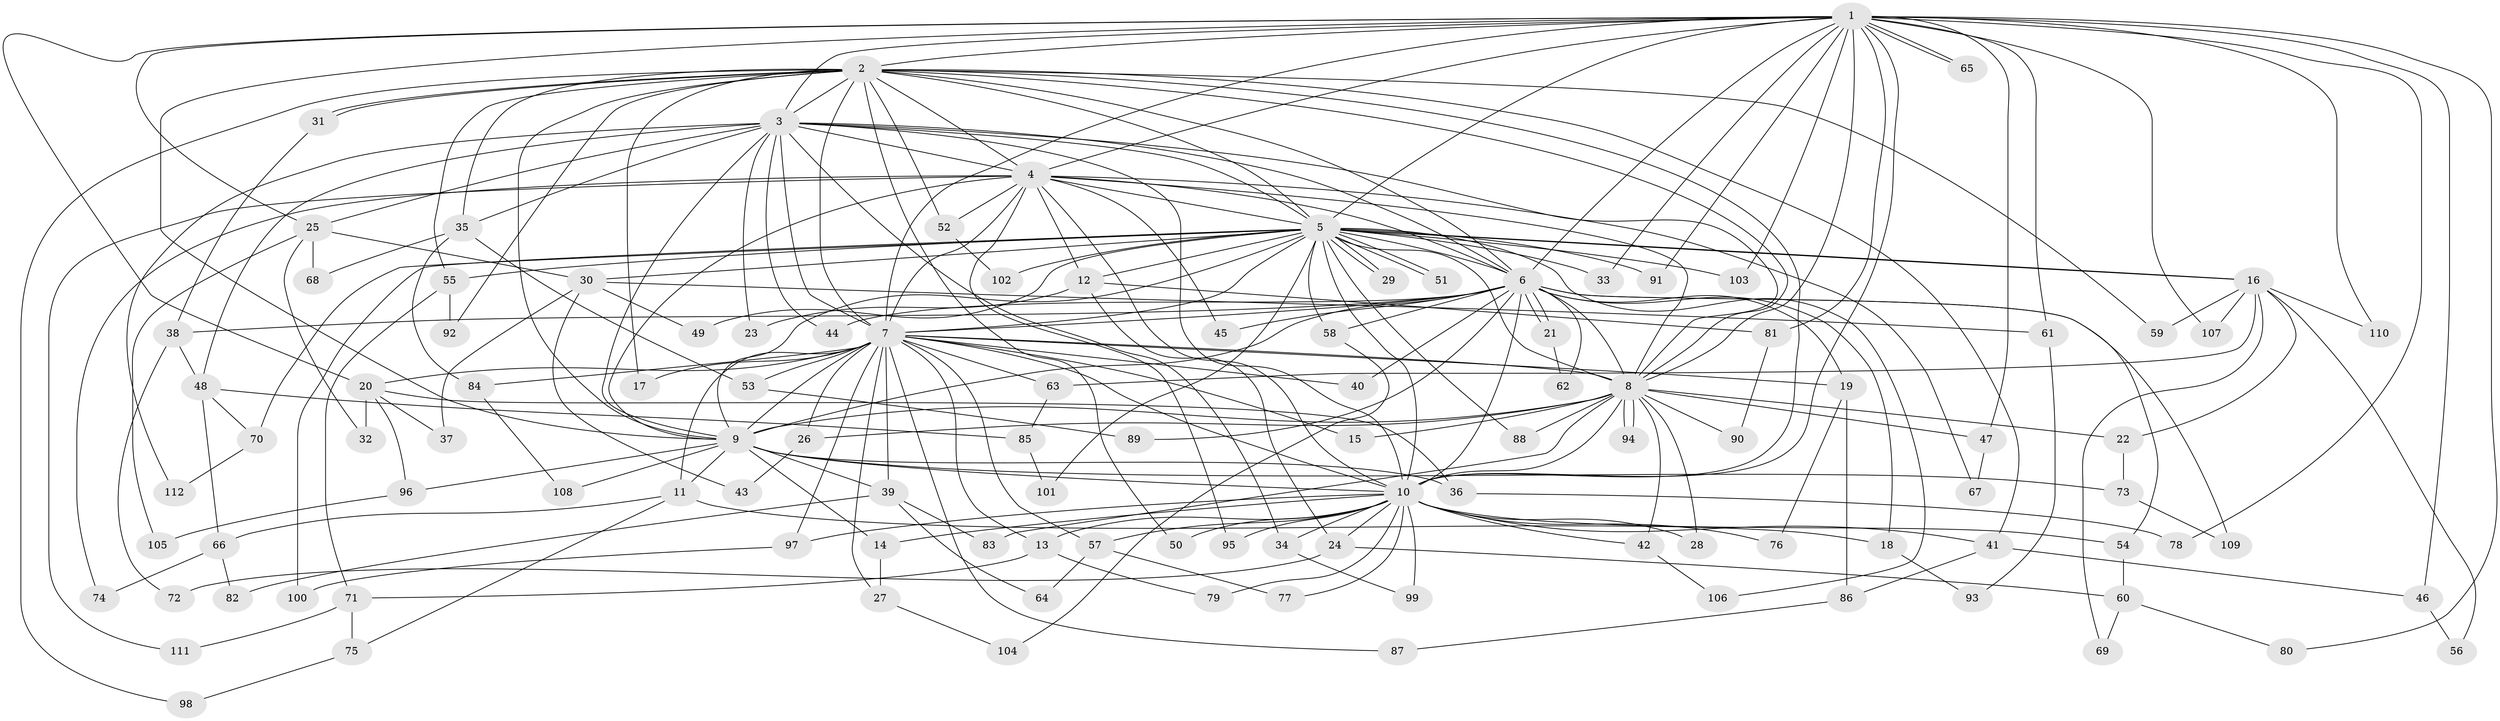 // coarse degree distribution, {14: 0.06666666666666667, 13: 0.022222222222222223, 19: 0.022222222222222223, 20: 0.044444444444444446, 18: 0.022222222222222223, 17: 0.022222222222222223, 6: 0.1111111111111111, 7: 0.08888888888888889, 3: 0.24444444444444444, 4: 0.08888888888888889, 8: 0.022222222222222223, 2: 0.15555555555555556, 1: 0.06666666666666667, 5: 0.022222222222222223}
// Generated by graph-tools (version 1.1) at 2025/49/03/04/25 22:49:28]
// undirected, 112 vertices, 249 edges
graph export_dot {
  node [color=gray90,style=filled];
  1;
  2;
  3;
  4;
  5;
  6;
  7;
  8;
  9;
  10;
  11;
  12;
  13;
  14;
  15;
  16;
  17;
  18;
  19;
  20;
  21;
  22;
  23;
  24;
  25;
  26;
  27;
  28;
  29;
  30;
  31;
  32;
  33;
  34;
  35;
  36;
  37;
  38;
  39;
  40;
  41;
  42;
  43;
  44;
  45;
  46;
  47;
  48;
  49;
  50;
  51;
  52;
  53;
  54;
  55;
  56;
  57;
  58;
  59;
  60;
  61;
  62;
  63;
  64;
  65;
  66;
  67;
  68;
  69;
  70;
  71;
  72;
  73;
  74;
  75;
  76;
  77;
  78;
  79;
  80;
  81;
  82;
  83;
  84;
  85;
  86;
  87;
  88;
  89;
  90;
  91;
  92;
  93;
  94;
  95;
  96;
  97;
  98;
  99;
  100;
  101;
  102;
  103;
  104;
  105;
  106;
  107;
  108;
  109;
  110;
  111;
  112;
  1 -- 2;
  1 -- 3;
  1 -- 4;
  1 -- 5;
  1 -- 6;
  1 -- 7;
  1 -- 8;
  1 -- 9;
  1 -- 10;
  1 -- 20;
  1 -- 25;
  1 -- 33;
  1 -- 46;
  1 -- 47;
  1 -- 61;
  1 -- 65;
  1 -- 65;
  1 -- 78;
  1 -- 80;
  1 -- 81;
  1 -- 91;
  1 -- 103;
  1 -- 107;
  1 -- 110;
  2 -- 3;
  2 -- 4;
  2 -- 5;
  2 -- 6;
  2 -- 7;
  2 -- 8;
  2 -- 9;
  2 -- 10;
  2 -- 17;
  2 -- 31;
  2 -- 31;
  2 -- 35;
  2 -- 41;
  2 -- 50;
  2 -- 52;
  2 -- 55;
  2 -- 59;
  2 -- 92;
  2 -- 98;
  3 -- 4;
  3 -- 5;
  3 -- 6;
  3 -- 7;
  3 -- 8;
  3 -- 9;
  3 -- 10;
  3 -- 23;
  3 -- 25;
  3 -- 34;
  3 -- 35;
  3 -- 44;
  3 -- 48;
  3 -- 112;
  4 -- 5;
  4 -- 6;
  4 -- 7;
  4 -- 8;
  4 -- 9;
  4 -- 10;
  4 -- 12;
  4 -- 45;
  4 -- 52;
  4 -- 67;
  4 -- 74;
  4 -- 95;
  4 -- 111;
  5 -- 6;
  5 -- 7;
  5 -- 8;
  5 -- 9;
  5 -- 10;
  5 -- 12;
  5 -- 16;
  5 -- 16;
  5 -- 29;
  5 -- 29;
  5 -- 30;
  5 -- 33;
  5 -- 49;
  5 -- 51;
  5 -- 51;
  5 -- 55;
  5 -- 58;
  5 -- 70;
  5 -- 88;
  5 -- 91;
  5 -- 100;
  5 -- 101;
  5 -- 102;
  5 -- 103;
  5 -- 106;
  6 -- 7;
  6 -- 8;
  6 -- 9;
  6 -- 10;
  6 -- 18;
  6 -- 19;
  6 -- 21;
  6 -- 21;
  6 -- 38;
  6 -- 40;
  6 -- 44;
  6 -- 45;
  6 -- 54;
  6 -- 58;
  6 -- 62;
  6 -- 89;
  6 -- 109;
  7 -- 8;
  7 -- 9;
  7 -- 10;
  7 -- 11;
  7 -- 13;
  7 -- 15;
  7 -- 17;
  7 -- 19;
  7 -- 20;
  7 -- 26;
  7 -- 27;
  7 -- 39;
  7 -- 40;
  7 -- 53;
  7 -- 57;
  7 -- 63;
  7 -- 84;
  7 -- 87;
  7 -- 97;
  8 -- 9;
  8 -- 10;
  8 -- 15;
  8 -- 22;
  8 -- 26;
  8 -- 28;
  8 -- 42;
  8 -- 47;
  8 -- 83;
  8 -- 88;
  8 -- 90;
  8 -- 94;
  8 -- 94;
  9 -- 10;
  9 -- 11;
  9 -- 14;
  9 -- 36;
  9 -- 39;
  9 -- 73;
  9 -- 96;
  9 -- 108;
  10 -- 13;
  10 -- 14;
  10 -- 24;
  10 -- 28;
  10 -- 34;
  10 -- 41;
  10 -- 42;
  10 -- 50;
  10 -- 54;
  10 -- 57;
  10 -- 76;
  10 -- 77;
  10 -- 79;
  10 -- 95;
  10 -- 97;
  10 -- 99;
  11 -- 18;
  11 -- 66;
  11 -- 75;
  12 -- 23;
  12 -- 24;
  12 -- 81;
  13 -- 71;
  13 -- 79;
  14 -- 27;
  16 -- 22;
  16 -- 56;
  16 -- 59;
  16 -- 63;
  16 -- 69;
  16 -- 107;
  16 -- 110;
  18 -- 93;
  19 -- 76;
  19 -- 86;
  20 -- 32;
  20 -- 36;
  20 -- 37;
  20 -- 96;
  21 -- 62;
  22 -- 73;
  24 -- 60;
  24 -- 72;
  25 -- 30;
  25 -- 32;
  25 -- 68;
  25 -- 105;
  26 -- 43;
  27 -- 104;
  30 -- 37;
  30 -- 43;
  30 -- 49;
  30 -- 61;
  31 -- 38;
  34 -- 99;
  35 -- 53;
  35 -- 68;
  35 -- 84;
  36 -- 78;
  38 -- 48;
  38 -- 72;
  39 -- 64;
  39 -- 82;
  39 -- 83;
  41 -- 46;
  41 -- 86;
  42 -- 106;
  46 -- 56;
  47 -- 67;
  48 -- 66;
  48 -- 70;
  48 -- 85;
  52 -- 102;
  53 -- 89;
  54 -- 60;
  55 -- 71;
  55 -- 92;
  57 -- 64;
  57 -- 77;
  58 -- 104;
  60 -- 69;
  60 -- 80;
  61 -- 93;
  63 -- 85;
  66 -- 74;
  66 -- 82;
  70 -- 112;
  71 -- 75;
  71 -- 111;
  73 -- 109;
  75 -- 98;
  81 -- 90;
  84 -- 108;
  85 -- 101;
  86 -- 87;
  96 -- 105;
  97 -- 100;
}

